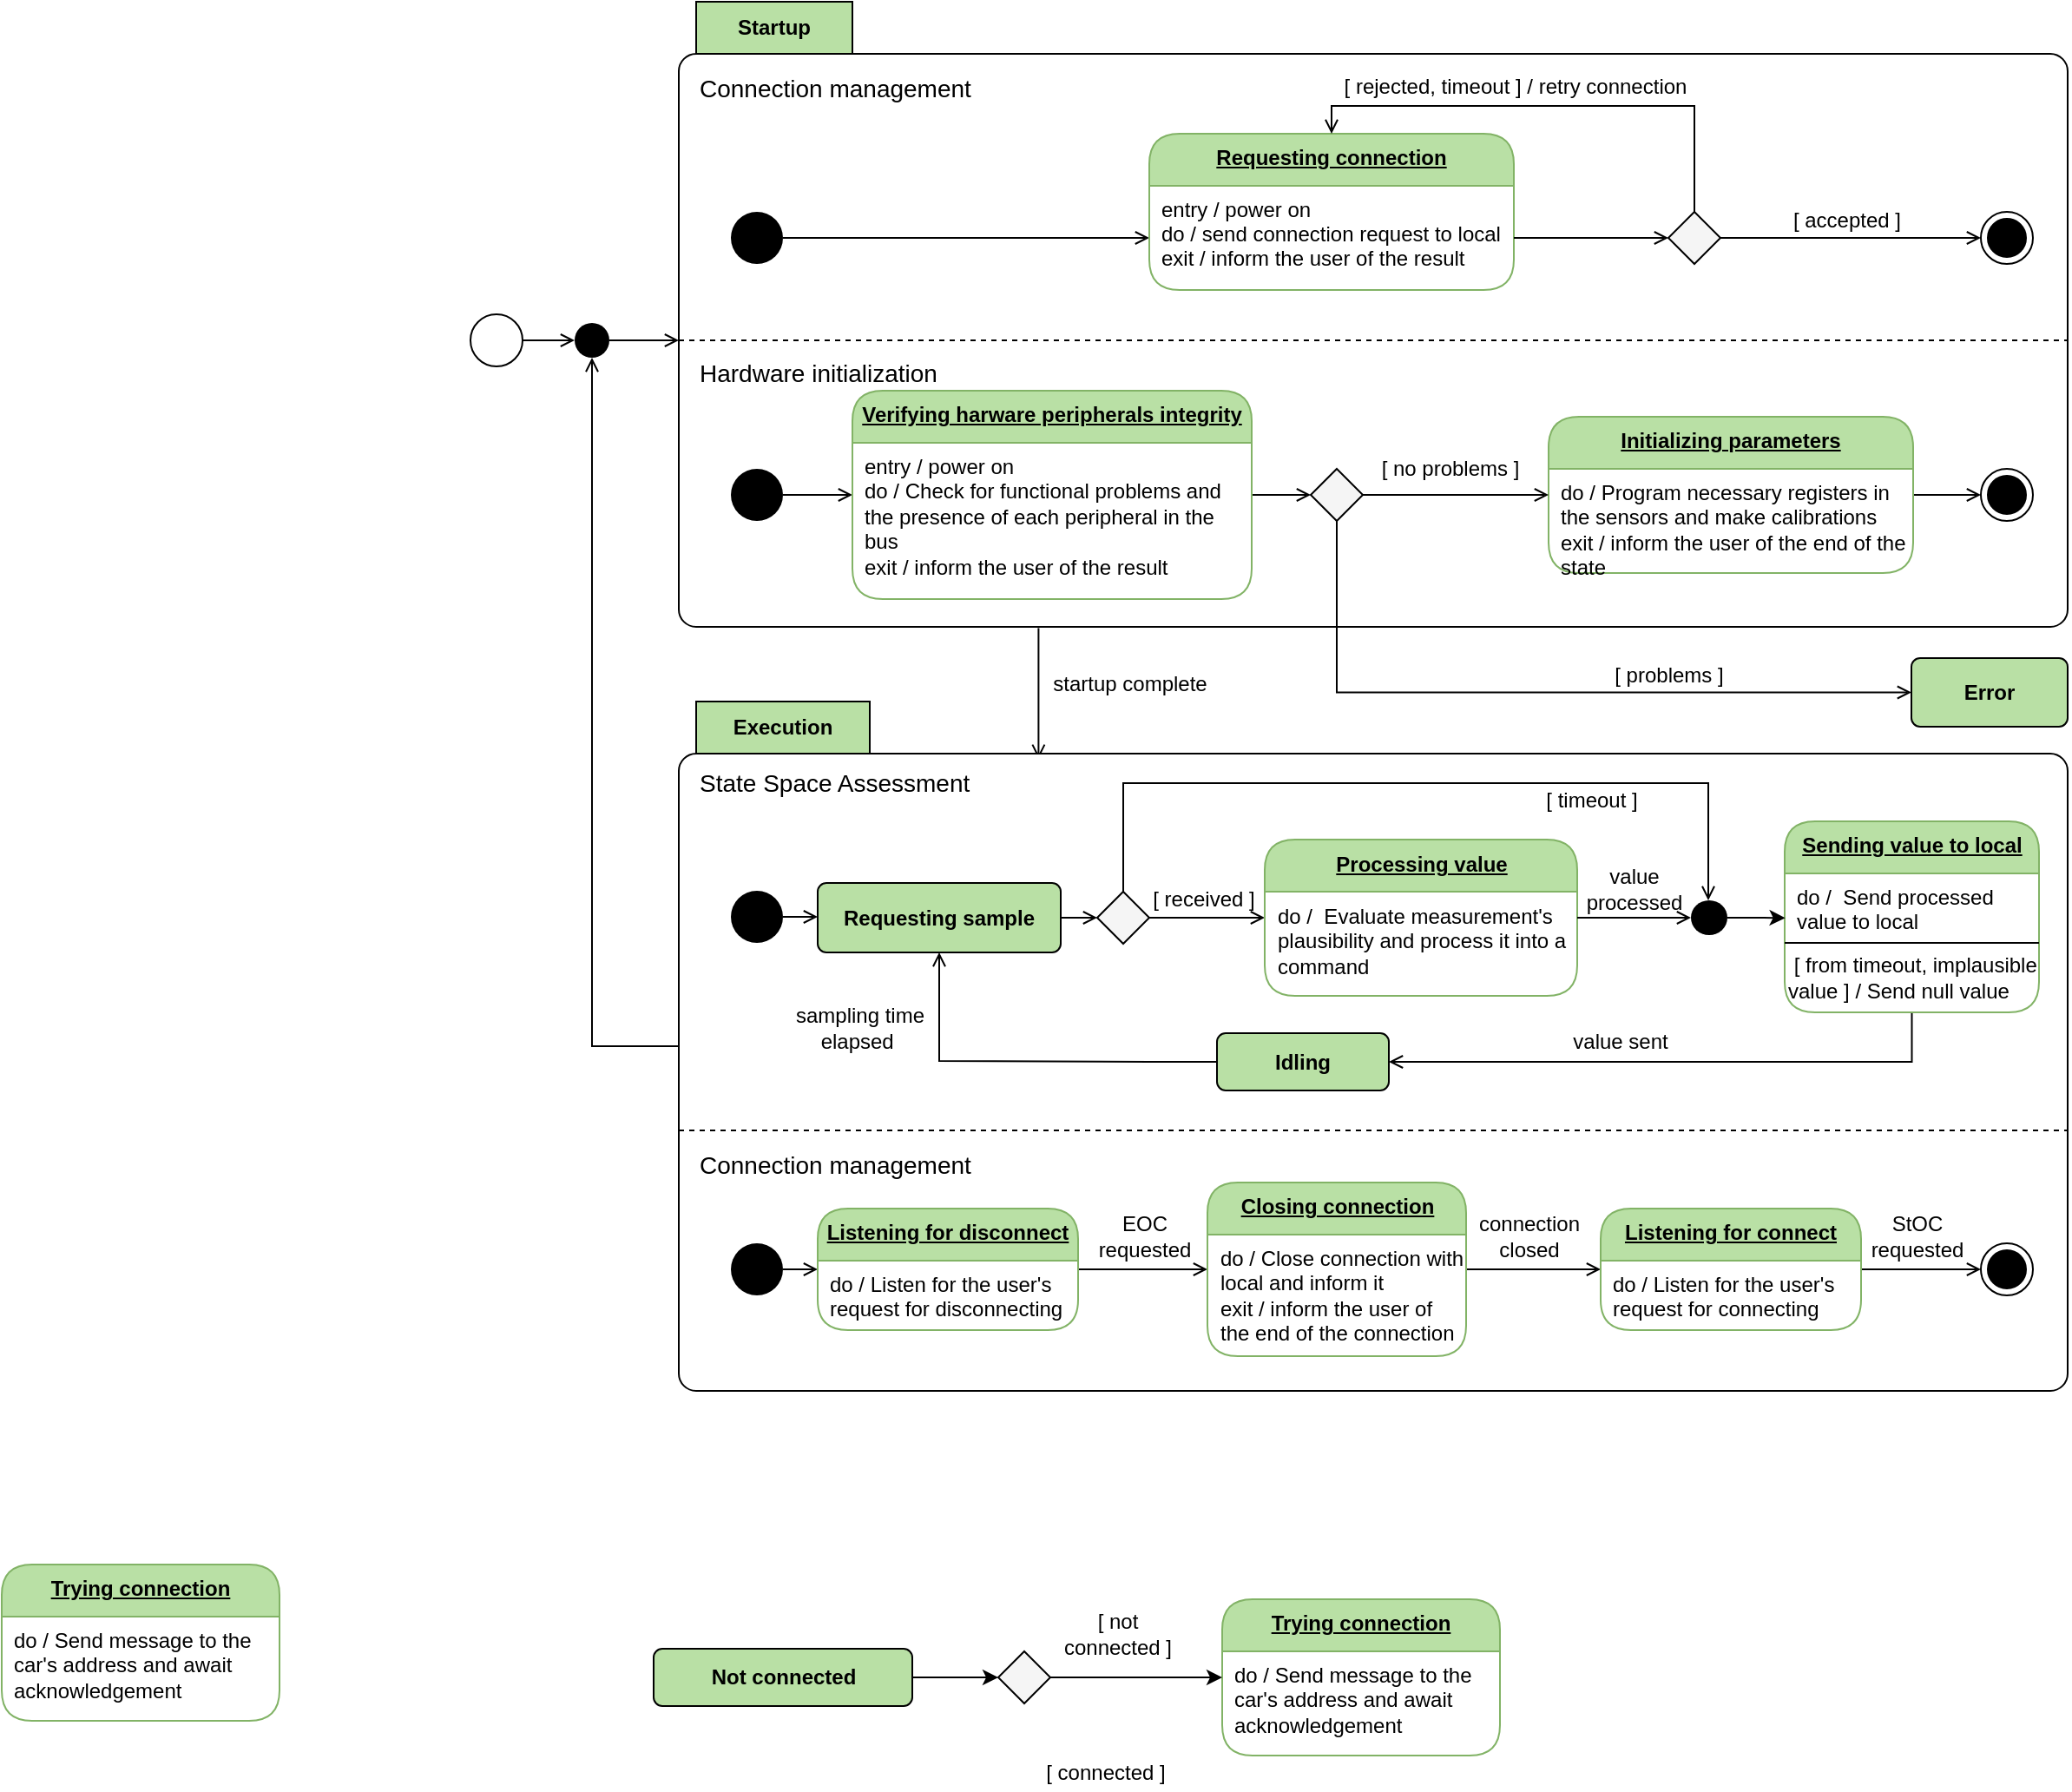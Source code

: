 <mxfile version="13.9.5" type="device"><diagram id="uVchHBTobP__3-C69KVl" name="Page-1"><mxGraphModel dx="1568" dy="900" grid="1" gridSize="10" guides="1" tooltips="1" connect="1" arrows="1" fold="1" page="1" pageScale="1" pageWidth="827" pageHeight="1169" math="0" shadow="0"><root><mxCell id="0"/><mxCell id="1" parent="0"/><mxCell id="cERda-KtYRB5p_EZElhz-2" style="edgeStyle=orthogonalEdgeStyle;rounded=0;orthogonalLoop=1;jettySize=auto;html=1;startArrow=none;startFill=0;endArrow=open;endFill=0;entryX=0.259;entryY=0.083;entryDx=0;entryDy=0;entryPerimeter=0;exitX=0.259;exitY=1.002;exitDx=0;exitDy=0;exitPerimeter=0;" edge="1" parent="1" source="cERda-KtYRB5p_EZElhz-3" target="cERda-KtYRB5p_EZElhz-34"><mxGeometry relative="1" as="geometry"><mxPoint x="400" y="450" as="targetPoint"/><mxPoint x="400" y="390" as="sourcePoint"/></mxGeometry></mxCell><mxCell id="cERda-KtYRB5p_EZElhz-3" value="Startup" style="shape=folder;align=center;verticalAlign=middle;fontStyle=0;tabWidth=100;tabHeight=30;tabPosition=left;html=1;boundedLbl=1;labelInHeader=1;rounded=1;absoluteArcSize=1;arcSize=10;" vertex="1" parent="1"><mxGeometry x="200" y="30" width="800" height="360" as="geometry"/></mxCell><mxCell id="cERda-KtYRB5p_EZElhz-4" style="edgeStyle=orthogonalEdgeStyle;rounded=0;orthogonalLoop=1;jettySize=auto;html=1;entryX=0;entryY=0.5;entryDx=0;entryDy=0;exitX=1;exitY=0.5;exitDx=0;exitDy=0;startArrow=none;startFill=0;endArrow=open;endFill=0;" edge="1" parent="1" source="cERda-KtYRB5p_EZElhz-7" target="cERda-KtYRB5p_EZElhz-6"><mxGeometry relative="1" as="geometry"><mxPoint x="260" y="174" as="sourcePoint"/></mxGeometry></mxCell><mxCell id="cERda-KtYRB5p_EZElhz-5" value="Requesting connection" style="swimlane;fontStyle=5;align=center;verticalAlign=top;childLayout=stackLayout;horizontal=1;startSize=30;horizontalStack=0;resizeParent=1;resizeParentMax=0;resizeLast=0;collapsible=0;marginBottom=0;html=1;rounded=1;absoluteArcSize=1;arcSize=35;whiteSpace=wrap;strokeColor=#82b366;fillColor=#B9E0A5;" vertex="1" parent="1"><mxGeometry x="471" y="106" width="210" height="90" as="geometry"/></mxCell><mxCell id="cERda-KtYRB5p_EZElhz-6" value="entry / power on&#10;do / send connection request to local&#10;exit / inform the user of the result" style="fillColor=none;strokeColor=none;align=left;verticalAlign=top;spacingLeft=5;" vertex="1" parent="cERda-KtYRB5p_EZElhz-5"><mxGeometry y="30" width="210" height="60" as="geometry"/></mxCell><mxCell id="cERda-KtYRB5p_EZElhz-7" value="" style="ellipse;fillColor=#000000;strokeColor=none;align=left;" vertex="1" parent="1"><mxGeometry x="230" y="151" width="30" height="30" as="geometry"/></mxCell><mxCell id="cERda-KtYRB5p_EZElhz-8" style="edgeStyle=orthogonalEdgeStyle;rounded=0;orthogonalLoop=1;jettySize=auto;html=1;entryX=0;entryY=0.5;entryDx=0;entryDy=0;startArrow=none;startFill=0;endArrow=open;endFill=0;" edge="1" parent="1" source="cERda-KtYRB5p_EZElhz-9" target="cERda-KtYRB5p_EZElhz-64"><mxGeometry relative="1" as="geometry"/></mxCell><mxCell id="cERda-KtYRB5p_EZElhz-9" value="" style="ellipse;fillColor=#ffffff;strokeColor=#000000;align=left;" vertex="1" parent="1"><mxGeometry x="80" y="210" width="30" height="30" as="geometry"/></mxCell><mxCell id="cERda-KtYRB5p_EZElhz-10" value="" style="endArrow=none;dashed=1;html=1;exitX=0;exitY=0;exitDx=0;exitDy=195;exitPerimeter=0;entryX=0;entryY=0;entryDx=800;entryDy=195;entryPerimeter=0;" edge="1" parent="1" source="cERda-KtYRB5p_EZElhz-3" target="cERda-KtYRB5p_EZElhz-3"><mxGeometry width="50" height="50" relative="1" as="geometry"><mxPoint x="580" y="220" as="sourcePoint"/><mxPoint x="630" y="170" as="targetPoint"/></mxGeometry></mxCell><mxCell id="cERda-KtYRB5p_EZElhz-11" value="" style="ellipse;fillColor=#000000;strokeColor=none;align=left;" vertex="1" parent="1"><mxGeometry x="230" y="299" width="30" height="30" as="geometry"/></mxCell><mxCell id="cERda-KtYRB5p_EZElhz-12" style="edgeStyle=orthogonalEdgeStyle;rounded=0;orthogonalLoop=1;jettySize=auto;html=1;startArrow=none;startFill=0;endArrow=open;endFill=0;" edge="1" parent="1" source="cERda-KtYRB5p_EZElhz-14" target="cERda-KtYRB5p_EZElhz-29"><mxGeometry relative="1" as="geometry"><mxPoint x="570" y="314" as="targetPoint"/></mxGeometry></mxCell><mxCell id="cERda-KtYRB5p_EZElhz-13" style="edgeStyle=orthogonalEdgeStyle;rounded=0;orthogonalLoop=1;jettySize=auto;html=1;entryX=1;entryY=0.5;entryDx=0;entryDy=0;startArrow=open;startFill=0;endArrow=none;endFill=0;" edge="1" parent="1" source="cERda-KtYRB5p_EZElhz-14" target="cERda-KtYRB5p_EZElhz-11"><mxGeometry relative="1" as="geometry"/></mxCell><mxCell id="cERda-KtYRB5p_EZElhz-14" value="Verifying harware peripherals integrity" style="swimlane;fontStyle=5;align=center;verticalAlign=top;childLayout=stackLayout;horizontal=1;startSize=30;horizontalStack=0;resizeParent=1;resizeParentMax=0;resizeLast=0;collapsible=0;marginBottom=0;html=1;rounded=1;absoluteArcSize=1;arcSize=35;whiteSpace=wrap;strokeColor=#82b366;fillColor=#B9E0A5;" vertex="1" parent="1"><mxGeometry x="300" y="254" width="230" height="120" as="geometry"/></mxCell><mxCell id="cERda-KtYRB5p_EZElhz-15" value="entry / power on&#10;do / Check for functional problems and the presence of each peripheral in the bus&#10;exit / inform the user of the result" style="fillColor=none;strokeColor=none;align=left;verticalAlign=top;spacingLeft=5;whiteSpace=wrap;" vertex="1" parent="cERda-KtYRB5p_EZElhz-14"><mxGeometry y="30" width="230" height="90" as="geometry"/></mxCell><mxCell id="cERda-KtYRB5p_EZElhz-16" value="" style="ellipse;html=1;shape=endState;fillColor=#000000;strokeColor=#000000;align=left;" vertex="1" parent="1"><mxGeometry x="950" y="151" width="30" height="30" as="geometry"/></mxCell><mxCell id="cERda-KtYRB5p_EZElhz-17" style="edgeStyle=orthogonalEdgeStyle;rounded=0;orthogonalLoop=1;jettySize=auto;html=1;exitX=0.5;exitY=0;exitDx=0;exitDy=0;entryX=0.5;entryY=0;entryDx=0;entryDy=0;startArrow=none;startFill=0;endArrow=open;endFill=0;" edge="1" parent="1" source="cERda-KtYRB5p_EZElhz-19" target="cERda-KtYRB5p_EZElhz-5"><mxGeometry relative="1" as="geometry"><Array as="points"><mxPoint x="685" y="90"/><mxPoint x="475" y="90"/></Array></mxGeometry></mxCell><mxCell id="cERda-KtYRB5p_EZElhz-18" style="edgeStyle=orthogonalEdgeStyle;rounded=0;orthogonalLoop=1;jettySize=auto;html=1;exitX=1;exitY=0.5;exitDx=0;exitDy=0;entryX=0;entryY=0.5;entryDx=0;entryDy=0;startArrow=none;startFill=0;endArrow=open;endFill=0;" edge="1" parent="1" source="cERda-KtYRB5p_EZElhz-19" target="cERda-KtYRB5p_EZElhz-16"><mxGeometry relative="1" as="geometry"/></mxCell><mxCell id="cERda-KtYRB5p_EZElhz-19" value="" style="rhombus;align=left;fillColor=#f5f5f5;fontColor=#333333;" vertex="1" parent="1"><mxGeometry x="770" y="151" width="30" height="30" as="geometry"/></mxCell><mxCell id="cERda-KtYRB5p_EZElhz-20" style="edgeStyle=orthogonalEdgeStyle;rounded=0;orthogonalLoop=1;jettySize=auto;html=1;entryX=0;entryY=0.5;entryDx=0;entryDy=0;startArrow=none;startFill=0;endArrow=open;endFill=0;" edge="1" parent="1" source="cERda-KtYRB5p_EZElhz-6" target="cERda-KtYRB5p_EZElhz-19"><mxGeometry relative="1" as="geometry"/></mxCell><mxCell id="cERda-KtYRB5p_EZElhz-21" value="[ rejected, timeout ] / retry connection" style="text;html=1;strokeColor=none;fillColor=none;align=center;verticalAlign=middle;whiteSpace=wrap;rounded=0;" vertex="1" parent="1"><mxGeometry x="577" y="69" width="210" height="20" as="geometry"/></mxCell><mxCell id="cERda-KtYRB5p_EZElhz-22" value="[ accepted ]" style="text;html=1;strokeColor=none;fillColor=none;align=center;verticalAlign=middle;whiteSpace=wrap;rounded=0;" vertex="1" parent="1"><mxGeometry x="840" y="146" width="66" height="20" as="geometry"/></mxCell><mxCell id="cERda-KtYRB5p_EZElhz-23" style="edgeStyle=orthogonalEdgeStyle;rounded=0;orthogonalLoop=1;jettySize=auto;html=1;entryX=0;entryY=0.5;entryDx=0;entryDy=0;startArrow=none;startFill=0;endArrow=open;endFill=0;" edge="1" parent="1" source="cERda-KtYRB5p_EZElhz-24" target="cERda-KtYRB5p_EZElhz-31"><mxGeometry relative="1" as="geometry"/></mxCell><mxCell id="cERda-KtYRB5p_EZElhz-24" value="Initializing parameters" style="swimlane;fontStyle=5;align=center;verticalAlign=top;childLayout=stackLayout;horizontal=1;startSize=30;horizontalStack=0;resizeParent=1;resizeParentMax=0;resizeLast=0;collapsible=0;marginBottom=0;html=1;rounded=1;absoluteArcSize=1;arcSize=35;whiteSpace=wrap;strokeColor=#82b366;fillColor=#B9E0A5;" vertex="1" parent="1"><mxGeometry x="701" y="269" width="210" height="90" as="geometry"/></mxCell><mxCell id="cERda-KtYRB5p_EZElhz-25" value="do / Program necessary registers in the sensors and make calibrations&#10;exit / inform the user of the end of the state" style="fillColor=none;strokeColor=none;align=left;verticalAlign=top;spacingLeft=5;whiteSpace=wrap;" vertex="1" parent="cERda-KtYRB5p_EZElhz-24"><mxGeometry y="30" width="210" height="60" as="geometry"/></mxCell><mxCell id="cERda-KtYRB5p_EZElhz-26" value="[ no problems ]" style="text;html=1;strokeColor=none;fillColor=none;align=center;verticalAlign=middle;whiteSpace=wrap;rounded=0;" vertex="1" parent="1"><mxGeometry x="594" y="289" width="101" height="20" as="geometry"/></mxCell><mxCell id="cERda-KtYRB5p_EZElhz-27" style="edgeStyle=orthogonalEdgeStyle;rounded=0;orthogonalLoop=1;jettySize=auto;html=1;exitX=1;exitY=0.5;exitDx=0;exitDy=0;startArrow=none;startFill=0;endArrow=open;endFill=0;" edge="1" parent="1" source="cERda-KtYRB5p_EZElhz-29" target="cERda-KtYRB5p_EZElhz-24"><mxGeometry relative="1" as="geometry"><Array as="points"/></mxGeometry></mxCell><mxCell id="cERda-KtYRB5p_EZElhz-28" style="edgeStyle=orthogonalEdgeStyle;rounded=0;orthogonalLoop=1;jettySize=auto;html=1;exitX=0.5;exitY=1;exitDx=0;exitDy=0;entryX=0;entryY=0.5;entryDx=0;entryDy=0;startArrow=none;startFill=0;endArrow=open;endFill=0;" edge="1" parent="1" source="cERda-KtYRB5p_EZElhz-29" target="cERda-KtYRB5p_EZElhz-68"><mxGeometry relative="1" as="geometry"><mxPoint x="970.0" y="428" as="targetPoint"/></mxGeometry></mxCell><mxCell id="cERda-KtYRB5p_EZElhz-29" value="" style="rhombus;fillColor=#f5f5f5;fontColor=#333333;" vertex="1" parent="1"><mxGeometry x="564" y="299" width="30" height="30" as="geometry"/></mxCell><mxCell id="cERda-KtYRB5p_EZElhz-30" value="[ problems ]" style="text;html=1;strokeColor=none;fillColor=none;align=center;verticalAlign=middle;whiteSpace=wrap;rounded=0;" vertex="1" parent="1"><mxGeometry x="720" y="408" width="101" height="20" as="geometry"/></mxCell><mxCell id="cERda-KtYRB5p_EZElhz-31" value="" style="ellipse;html=1;shape=endState;fillColor=#000000;strokeColor=#000000;align=left;" vertex="1" parent="1"><mxGeometry x="950" y="299" width="30" height="30" as="geometry"/></mxCell><mxCell id="cERda-KtYRB5p_EZElhz-32" value="startup complete" style="text;html=1;strokeColor=none;fillColor=none;align=center;verticalAlign=middle;whiteSpace=wrap;rounded=0;" vertex="1" parent="1"><mxGeometry x="407" y="413" width="106" height="20" as="geometry"/></mxCell><mxCell id="cERda-KtYRB5p_EZElhz-33" style="edgeStyle=orthogonalEdgeStyle;rounded=0;orthogonalLoop=1;jettySize=auto;html=1;entryX=0.5;entryY=1;entryDx=0;entryDy=0;startArrow=none;startFill=0;endArrow=open;endFill=0;" edge="1" parent="1" source="cERda-KtYRB5p_EZElhz-34" target="cERda-KtYRB5p_EZElhz-64"><mxGeometry relative="1" as="geometry"/></mxCell><mxCell id="cERda-KtYRB5p_EZElhz-34" value="Execution" style="shape=folder;align=center;verticalAlign=middle;fontStyle=0;tabWidth=110;tabHeight=30;tabPosition=left;html=1;boundedLbl=1;labelInHeader=1;rounded=1;absoluteArcSize=1;arcSize=10;" vertex="1" parent="1"><mxGeometry x="200" y="433" width="800" height="397" as="geometry"/></mxCell><mxCell id="cERda-KtYRB5p_EZElhz-35" style="edgeStyle=orthogonalEdgeStyle;rounded=0;orthogonalLoop=1;jettySize=auto;html=1;startArrow=none;startFill=0;endArrow=open;endFill=0;entryX=0;entryY=0.5;entryDx=0;entryDy=0;" edge="1" parent="1" source="cERda-KtYRB5p_EZElhz-36" target="cERda-KtYRB5p_EZElhz-38"><mxGeometry relative="1" as="geometry"><mxPoint x="320" y="557" as="targetPoint"/></mxGeometry></mxCell><mxCell id="cERda-KtYRB5p_EZElhz-36" value="" style="ellipse;fillColor=#000000;strokeColor=none;align=left;" vertex="1" parent="1"><mxGeometry x="230" y="542" width="30" height="30" as="geometry"/></mxCell><mxCell id="cERda-KtYRB5p_EZElhz-37" style="edgeStyle=orthogonalEdgeStyle;rounded=0;orthogonalLoop=1;jettySize=auto;html=1;entryX=0;entryY=0.5;entryDx=0;entryDy=0;startArrow=none;startFill=0;endArrow=open;endFill=0;" edge="1" parent="1" source="cERda-KtYRB5p_EZElhz-38" target="cERda-KtYRB5p_EZElhz-41"><mxGeometry relative="1" as="geometry"/></mxCell><mxCell id="cERda-KtYRB5p_EZElhz-38" value="&lt;span&gt;Requesting sample&lt;/span&gt;" style="html=1;align=center;verticalAlign=middle;rounded=1;absoluteArcSize=1;arcSize=10;dashed=0;strokeColor=#000000;whiteSpace=wrap;fillColor=#B9E0A5;fontStyle=1" vertex="1" parent="1"><mxGeometry x="280" y="537.5" width="140" height="40" as="geometry"/></mxCell><mxCell id="cERda-KtYRB5p_EZElhz-39" style="edgeStyle=orthogonalEdgeStyle;rounded=0;orthogonalLoop=1;jettySize=auto;html=1;exitX=1;exitY=0.5;exitDx=0;exitDy=0;startArrow=none;startFill=0;endArrow=open;endFill=0;" edge="1" parent="1" source="cERda-KtYRB5p_EZElhz-41" target="cERda-KtYRB5p_EZElhz-44"><mxGeometry relative="1" as="geometry"><mxPoint x="580" y="557" as="targetPoint"/></mxGeometry></mxCell><mxCell id="cERda-KtYRB5p_EZElhz-40" style="edgeStyle=orthogonalEdgeStyle;rounded=0;orthogonalLoop=1;jettySize=auto;html=1;exitX=0.5;exitY=0;exitDx=0;exitDy=0;startArrow=none;startFill=0;endArrow=open;endFill=0;entryX=0.5;entryY=0;entryDx=0;entryDy=0;" edge="1" parent="1" source="cERda-KtYRB5p_EZElhz-41" target="cERda-KtYRB5p_EZElhz-77"><mxGeometry relative="1" as="geometry"><mxPoint x="900" y="500" as="targetPoint"/><Array as="points"><mxPoint x="456" y="480"/><mxPoint x="793" y="480"/><mxPoint x="793" y="548"/></Array></mxGeometry></mxCell><mxCell id="cERda-KtYRB5p_EZElhz-41" value="" style="rhombus;align=left;fillColor=#f5f5f5;fontColor=#333333;" vertex="1" parent="1"><mxGeometry x="441" y="542.5" width="30" height="30" as="geometry"/></mxCell><mxCell id="cERda-KtYRB5p_EZElhz-42" value="[ timeout ]" style="text;html=1;strokeColor=none;fillColor=none;align=center;verticalAlign=middle;whiteSpace=wrap;rounded=0;" vertex="1" parent="1"><mxGeometry x="682" y="480" width="88" height="20" as="geometry"/></mxCell><mxCell id="cERda-KtYRB5p_EZElhz-43" value="[ received ]" style="text;html=1;strokeColor=none;fillColor=none;align=center;verticalAlign=middle;whiteSpace=wrap;rounded=0;" vertex="1" parent="1"><mxGeometry x="471" y="536.5" width="63" height="20" as="geometry"/></mxCell><mxCell id="cERda-KtYRB5p_EZElhz-44" value="Processing value" style="swimlane;fontStyle=5;align=center;verticalAlign=top;childLayout=stackLayout;horizontal=1;startSize=30;horizontalStack=0;resizeParent=1;resizeParentMax=0;resizeLast=0;collapsible=0;marginBottom=0;html=1;rounded=1;absoluteArcSize=1;arcSize=35;whiteSpace=wrap;strokeColor=#82b366;fillColor=#B9E0A5;" vertex="1" parent="1"><mxGeometry x="537.5" y="512.5" width="180" height="90" as="geometry"/></mxCell><mxCell id="cERda-KtYRB5p_EZElhz-45" value="do /  Evaluate measurement's plausibility and process it into a command" style="fillColor=none;strokeColor=none;align=left;verticalAlign=top;spacingLeft=5;whiteSpace=wrap;" vertex="1" parent="cERda-KtYRB5p_EZElhz-44"><mxGeometry y="30" width="180" height="60" as="geometry"/></mxCell><mxCell id="cERda-KtYRB5p_EZElhz-46" style="edgeStyle=orthogonalEdgeStyle;rounded=0;orthogonalLoop=1;jettySize=auto;html=1;entryX=0.5;entryY=1;entryDx=0;entryDy=0;startArrow=none;startFill=0;endArrow=open;endFill=0;exitX=0;exitY=0.5;exitDx=0;exitDy=0;" edge="1" parent="1" source="cERda-KtYRB5p_EZElhz-47" target="cERda-KtYRB5p_EZElhz-38"><mxGeometry relative="1" as="geometry"><Array as="points"><mxPoint x="471" y="640"/><mxPoint x="346" y="640"/></Array></mxGeometry></mxCell><mxCell id="cERda-KtYRB5p_EZElhz-47" value="&lt;span&gt;Idling&lt;/span&gt;" style="html=1;align=center;verticalAlign=middle;rounded=1;absoluteArcSize=1;arcSize=10;dashed=0;strokeColor=#000000;whiteSpace=wrap;fillColor=#B9E0A5;fontStyle=1" vertex="1" parent="1"><mxGeometry x="510" y="624" width="99" height="33" as="geometry"/></mxCell><mxCell id="cERda-KtYRB5p_EZElhz-48" style="edgeStyle=orthogonalEdgeStyle;rounded=0;orthogonalLoop=1;jettySize=auto;html=1;entryX=0;entryY=0.5;entryDx=0;entryDy=0;startArrow=none;startFill=0;endArrow=open;endFill=0;" edge="1" parent="1" source="cERda-KtYRB5p_EZElhz-44" target="cERda-KtYRB5p_EZElhz-77"><mxGeometry relative="1" as="geometry"><mxPoint x="684" y="602" as="sourcePoint"/><mxPoint x="744" y="557.5" as="targetPoint"/><Array as="points"/></mxGeometry></mxCell><mxCell id="cERda-KtYRB5p_EZElhz-49" value="sampling time elapsed&amp;nbsp;" style="text;html=1;strokeColor=none;fillColor=none;align=center;verticalAlign=middle;whiteSpace=wrap;rounded=0;" vertex="1" parent="1"><mxGeometry x="260" y="602.5" width="89" height="36.5" as="geometry"/></mxCell><mxCell id="cERda-KtYRB5p_EZElhz-50" value="" style="endArrow=none;dashed=1;html=1;" edge="1" parent="1"><mxGeometry width="50" height="50" relative="1" as="geometry"><mxPoint x="200" y="680" as="sourcePoint"/><mxPoint x="1000" y="680" as="targetPoint"/></mxGeometry></mxCell><mxCell id="cERda-KtYRB5p_EZElhz-51" style="edgeStyle=orthogonalEdgeStyle;rounded=0;orthogonalLoop=1;jettySize=auto;html=1;startArrow=none;startFill=0;endArrow=open;endFill=0;" edge="1" parent="1" source="cERda-KtYRB5p_EZElhz-65" target="cERda-KtYRB5p_EZElhz-56"><mxGeometry relative="1" as="geometry"><mxPoint x="370" y="760" as="sourcePoint"/><mxPoint x="630" y="760" as="targetPoint"/></mxGeometry></mxCell><mxCell id="cERda-KtYRB5p_EZElhz-52" style="edgeStyle=orthogonalEdgeStyle;rounded=0;orthogonalLoop=1;jettySize=auto;html=1;entryX=0;entryY=0.5;entryDx=0;entryDy=0;startArrow=none;startFill=0;endArrow=open;endFill=0;" edge="1" parent="1" source="cERda-KtYRB5p_EZElhz-53"><mxGeometry relative="1" as="geometry"><mxPoint x="280" y="760" as="targetPoint"/></mxGeometry></mxCell><mxCell id="cERda-KtYRB5p_EZElhz-53" value="" style="ellipse;fillColor=#000000;strokeColor=none;align=left;" vertex="1" parent="1"><mxGeometry x="230" y="745" width="30" height="30" as="geometry"/></mxCell><mxCell id="cERda-KtYRB5p_EZElhz-54" value="EOC requested" style="text;html=1;strokeColor=none;fillColor=none;align=center;verticalAlign=middle;whiteSpace=wrap;rounded=0;" vertex="1" parent="1"><mxGeometry x="431.5" y="723" width="73" height="36.5" as="geometry"/></mxCell><mxCell id="cERda-KtYRB5p_EZElhz-55" style="edgeStyle=orthogonalEdgeStyle;rounded=0;orthogonalLoop=1;jettySize=auto;html=1;exitX=1;exitY=0.5;exitDx=0;exitDy=0;entryX=0;entryY=0.5;entryDx=0;entryDy=0;startArrow=none;startFill=0;endArrow=open;endFill=0;" edge="1" parent="1" source="cERda-KtYRB5p_EZElhz-56" target="cERda-KtYRB5p_EZElhz-59"><mxGeometry relative="1" as="geometry"/></mxCell><mxCell id="cERda-KtYRB5p_EZElhz-56" value="Closing connection" style="swimlane;fontStyle=5;align=center;verticalAlign=top;childLayout=stackLayout;horizontal=1;startSize=30;horizontalStack=0;resizeParent=1;resizeParentMax=0;resizeLast=0;collapsible=0;marginBottom=0;html=1;rounded=1;absoluteArcSize=1;arcSize=35;whiteSpace=wrap;strokeColor=#82b366;fillColor=#B9E0A5;" vertex="1" parent="1"><mxGeometry x="504.5" y="710" width="149" height="100" as="geometry"/></mxCell><mxCell id="cERda-KtYRB5p_EZElhz-57" value="do / Close connection with local and inform it&#10;exit / inform the user of the end of the connection" style="fillColor=none;strokeColor=none;align=left;verticalAlign=top;spacingLeft=5;whiteSpace=wrap;" vertex="1" parent="cERda-KtYRB5p_EZElhz-56"><mxGeometry y="30" width="149" height="70" as="geometry"/></mxCell><mxCell id="cERda-KtYRB5p_EZElhz-58" style="edgeStyle=orthogonalEdgeStyle;rounded=0;orthogonalLoop=1;jettySize=auto;html=1;entryX=0;entryY=0.5;entryDx=0;entryDy=0;startArrow=none;startFill=0;endArrow=open;endFill=0;" edge="1" parent="1" source="cERda-KtYRB5p_EZElhz-59" target="cERda-KtYRB5p_EZElhz-62"><mxGeometry relative="1" as="geometry"/></mxCell><mxCell id="cERda-KtYRB5p_EZElhz-59" value="Listening for connect" style="swimlane;fontStyle=5;align=center;verticalAlign=top;childLayout=stackLayout;horizontal=1;startSize=30;horizontalStack=0;resizeParent=1;resizeParentMax=0;resizeLast=0;collapsible=0;marginBottom=0;html=1;rounded=1;absoluteArcSize=1;arcSize=35;whiteSpace=wrap;strokeColor=#82b366;fillColor=#B9E0A5;" vertex="1" parent="1"><mxGeometry x="731" y="725" width="150" height="70" as="geometry"/></mxCell><mxCell id="cERda-KtYRB5p_EZElhz-60" value="do / Listen for the user's request for connecting" style="fillColor=none;strokeColor=none;align=left;verticalAlign=top;spacingLeft=5;whiteSpace=wrap;" vertex="1" parent="cERda-KtYRB5p_EZElhz-59"><mxGeometry y="30" width="150" height="40" as="geometry"/></mxCell><mxCell id="cERda-KtYRB5p_EZElhz-61" value="connection closed" style="text;html=1;strokeColor=none;fillColor=none;align=center;verticalAlign=middle;whiteSpace=wrap;rounded=0;" vertex="1" parent="1"><mxGeometry x="653.5" y="723" width="72" height="36.5" as="geometry"/></mxCell><mxCell id="cERda-KtYRB5p_EZElhz-62" value="" style="ellipse;html=1;shape=endState;fillColor=#000000;strokeColor=#000000;align=left;" vertex="1" parent="1"><mxGeometry x="950" y="745" width="30" height="30" as="geometry"/></mxCell><mxCell id="cERda-KtYRB5p_EZElhz-63" style="edgeStyle=orthogonalEdgeStyle;rounded=0;orthogonalLoop=1;jettySize=auto;html=1;exitX=1;exitY=0.5;exitDx=0;exitDy=0;entryX=0;entryY=0;entryDx=0;entryDy=195;entryPerimeter=0;startArrow=none;startFill=0;endArrow=open;endFill=0;" edge="1" parent="1" source="cERda-KtYRB5p_EZElhz-64" target="cERda-KtYRB5p_EZElhz-3"><mxGeometry relative="1" as="geometry"/></mxCell><mxCell id="cERda-KtYRB5p_EZElhz-64" value="" style="ellipse;fillColor=#000000;strokeColor=none;align=left;" vertex="1" parent="1"><mxGeometry x="140" y="215" width="20" height="20" as="geometry"/></mxCell><mxCell id="cERda-KtYRB5p_EZElhz-65" value="Listening for disconnect" style="swimlane;fontStyle=5;align=center;verticalAlign=top;childLayout=stackLayout;horizontal=1;startSize=30;horizontalStack=0;resizeParent=1;resizeParentMax=0;resizeLast=0;collapsible=0;marginBottom=0;html=1;rounded=1;absoluteArcSize=1;arcSize=35;whiteSpace=wrap;strokeColor=#82b366;fillColor=#B9E0A5;" vertex="1" parent="1"><mxGeometry x="280" y="725" width="150" height="70" as="geometry"/></mxCell><mxCell id="cERda-KtYRB5p_EZElhz-66" value="do / Listen for the user's request for disconnecting" style="fillColor=none;strokeColor=none;align=left;verticalAlign=top;spacingLeft=5;whiteSpace=wrap;" vertex="1" parent="cERda-KtYRB5p_EZElhz-65"><mxGeometry y="30" width="150" height="40" as="geometry"/></mxCell><mxCell id="cERda-KtYRB5p_EZElhz-67" value="StOC requested" style="text;html=1;strokeColor=none;fillColor=none;align=center;verticalAlign=middle;whiteSpace=wrap;rounded=0;" vertex="1" parent="1"><mxGeometry x="877" y="723" width="73" height="36.5" as="geometry"/></mxCell><mxCell id="cERda-KtYRB5p_EZElhz-68" value="&lt;span&gt;Error&lt;br&gt;&lt;/span&gt;" style="html=1;align=center;verticalAlign=middle;rounded=1;absoluteArcSize=1;arcSize=10;dashed=0;strokeColor=#000000;whiteSpace=wrap;fillColor=#B9E0A5;fontStyle=1" vertex="1" parent="1"><mxGeometry x="910" y="408" width="90" height="39.5" as="geometry"/></mxCell><mxCell id="cERda-KtYRB5p_EZElhz-69" style="edgeStyle=orthogonalEdgeStyle;rounded=0;orthogonalLoop=1;jettySize=auto;html=1;entryX=1;entryY=0.5;entryDx=0;entryDy=0;endArrow=open;endFill=0;" edge="1" parent="1" source="cERda-KtYRB5p_EZElhz-70" target="cERda-KtYRB5p_EZElhz-47"><mxGeometry relative="1" as="geometry"><Array as="points"><mxPoint x="910" y="641"/></Array></mxGeometry></mxCell><mxCell id="cERda-KtYRB5p_EZElhz-70" value="Sending value to local" style="swimlane;fontStyle=5;align=center;verticalAlign=top;childLayout=stackLayout;horizontal=1;startSize=30;horizontalStack=0;resizeParent=1;resizeParentMax=0;resizeLast=0;collapsible=0;marginBottom=0;html=1;rounded=1;absoluteArcSize=1;arcSize=35;whiteSpace=wrap;strokeColor=#82b366;fillColor=#B9E0A5;" vertex="1" parent="1"><mxGeometry x="837" y="502" width="146.5" height="110" as="geometry"/></mxCell><mxCell id="cERda-KtYRB5p_EZElhz-71" value="" style="endArrow=none;html=1;exitX=1;exitY=0;exitDx=0;exitDy=0;entryX=0;entryY=0;entryDx=0;entryDy=0;" edge="1" parent="cERda-KtYRB5p_EZElhz-70" source="cERda-KtYRB5p_EZElhz-73" target="cERda-KtYRB5p_EZElhz-73"><mxGeometry width="50" height="50" relative="1" as="geometry"><mxPoint x="180" y="72" as="sourcePoint"/><mxPoint y="72.5" as="targetPoint"/></mxGeometry></mxCell><mxCell id="cERda-KtYRB5p_EZElhz-72" value="do /  Send processed value to local" style="fillColor=none;strokeColor=none;align=left;verticalAlign=top;spacingLeft=5;whiteSpace=wrap;" vertex="1" parent="cERda-KtYRB5p_EZElhz-70"><mxGeometry y="30" width="146.5" height="40" as="geometry"/></mxCell><mxCell id="cERda-KtYRB5p_EZElhz-73" value="&amp;nbsp;[ from timeout, implausible value ] / Send null value" style="text;html=1;strokeColor=none;fillColor=none;align=left;verticalAlign=middle;whiteSpace=wrap;rounded=0;" vertex="1" parent="cERda-KtYRB5p_EZElhz-70"><mxGeometry y="70" width="146.5" height="40" as="geometry"/></mxCell><mxCell id="cERda-KtYRB5p_EZElhz-74" value="Execution" style="rounded=0;whiteSpace=wrap;html=1;align=center;fillColor=#B9E0A5;fontStyle=1" vertex="1" parent="1"><mxGeometry x="210" y="433" width="100" height="30" as="geometry"/></mxCell><mxCell id="cERda-KtYRB5p_EZElhz-75" value="Startup" style="rounded=0;whiteSpace=wrap;html=1;align=center;fillColor=#B9E0A5;fontStyle=1" vertex="1" parent="1"><mxGeometry x="210" y="30" width="90" height="30" as="geometry"/></mxCell><mxCell id="cERda-KtYRB5p_EZElhz-76" style="edgeStyle=orthogonalEdgeStyle;rounded=0;orthogonalLoop=1;jettySize=auto;html=1;entryX=0.002;entryY=0.641;entryDx=0;entryDy=0;entryPerimeter=0;" edge="1" parent="1" source="cERda-KtYRB5p_EZElhz-77" target="cERda-KtYRB5p_EZElhz-72"><mxGeometry relative="1" as="geometry"/></mxCell><mxCell id="cERda-KtYRB5p_EZElhz-77" value="" style="ellipse;fillColor=#000000;strokeColor=none;" vertex="1" parent="1"><mxGeometry x="783" y="547.5" width="21" height="20" as="geometry"/></mxCell><mxCell id="cERda-KtYRB5p_EZElhz-78" value="value processed" style="text;html=1;strokeColor=none;fillColor=none;align=center;verticalAlign=middle;whiteSpace=wrap;rounded=0;" vertex="1" parent="1"><mxGeometry x="718" y="530.5" width="65" height="20" as="geometry"/></mxCell><mxCell id="cERda-KtYRB5p_EZElhz-79" value="value sent" style="text;html=1;strokeColor=none;fillColor=none;align=center;verticalAlign=middle;whiteSpace=wrap;rounded=0;" vertex="1" parent="1"><mxGeometry x="705" y="619" width="75" height="20" as="geometry"/></mxCell><mxCell id="cERda-KtYRB5p_EZElhz-80" value="State Space Assessment" style="text;html=1;strokeColor=none;fillColor=none;align=left;verticalAlign=middle;whiteSpace=wrap;rounded=0;fontSize=14;" vertex="1" parent="1"><mxGeometry x="210" y="470" width="170" height="20" as="geometry"/></mxCell><mxCell id="cERda-KtYRB5p_EZElhz-81" value="Connection management" style="text;html=1;strokeColor=none;fillColor=none;align=left;verticalAlign=middle;whiteSpace=wrap;rounded=0;fontSize=14;" vertex="1" parent="1"><mxGeometry x="210" y="690" width="170" height="20" as="geometry"/></mxCell><mxCell id="cERda-KtYRB5p_EZElhz-82" value="Connection management" style="text;html=1;strokeColor=none;fillColor=none;align=left;verticalAlign=middle;whiteSpace=wrap;rounded=0;fontSize=14;" vertex="1" parent="1"><mxGeometry x="210" y="70" width="170" height="20" as="geometry"/></mxCell><mxCell id="cERda-KtYRB5p_EZElhz-83" value="Hardware initialization" style="text;html=1;strokeColor=none;fillColor=none;align=left;verticalAlign=middle;whiteSpace=wrap;rounded=0;fontSize=14;" vertex="1" parent="1"><mxGeometry x="210" y="234" width="170" height="20" as="geometry"/></mxCell><mxCell id="cERda-KtYRB5p_EZElhz-85" value="Trying connection" style="swimlane;fontStyle=5;align=center;verticalAlign=top;childLayout=stackLayout;horizontal=1;startSize=30;horizontalStack=0;resizeParent=1;resizeParentMax=0;resizeLast=0;collapsible=0;marginBottom=0;html=1;rounded=1;absoluteArcSize=1;arcSize=35;whiteSpace=wrap;strokeColor=#82b366;fillColor=#B9E0A5;" vertex="1" parent="1"><mxGeometry x="513" y="950" width="160" height="90" as="geometry"/></mxCell><mxCell id="cERda-KtYRB5p_EZElhz-86" value="do / Send message to the car's address and await acknowledgement" style="fillColor=none;strokeColor=none;align=left;verticalAlign=top;spacingLeft=5;whiteSpace=wrap;" vertex="1" parent="cERda-KtYRB5p_EZElhz-85"><mxGeometry y="30" width="160" height="60" as="geometry"/></mxCell><mxCell id="cERda-KtYRB5p_EZElhz-87" value="Trying connection" style="swimlane;fontStyle=5;align=center;verticalAlign=top;childLayout=stackLayout;horizontal=1;startSize=30;horizontalStack=0;resizeParent=1;resizeParentMax=0;resizeLast=0;collapsible=0;marginBottom=0;html=1;rounded=1;absoluteArcSize=1;arcSize=35;whiteSpace=wrap;strokeColor=#82b366;fillColor=#B9E0A5;" vertex="1" parent="1"><mxGeometry x="-190" y="930" width="160" height="90" as="geometry"/></mxCell><mxCell id="cERda-KtYRB5p_EZElhz-88" value="do / Send message to the car's address and await acknowledgement" style="fillColor=none;strokeColor=none;align=left;verticalAlign=top;spacingLeft=5;whiteSpace=wrap;" vertex="1" parent="cERda-KtYRB5p_EZElhz-87"><mxGeometry y="30" width="160" height="60" as="geometry"/></mxCell><mxCell id="cERda-KtYRB5p_EZElhz-90" style="edgeStyle=orthogonalEdgeStyle;rounded=0;orthogonalLoop=1;jettySize=auto;html=1;" edge="1" parent="1" source="cERda-KtYRB5p_EZElhz-89" target="cERda-KtYRB5p_EZElhz-85"><mxGeometry relative="1" as="geometry"/></mxCell><mxCell id="cERda-KtYRB5p_EZElhz-89" value="" style="rhombus;align=left;fillColor=#f5f5f5;fontColor=#333333;" vertex="1" parent="1"><mxGeometry x="384" y="980" width="30" height="30" as="geometry"/></mxCell><mxCell id="cERda-KtYRB5p_EZElhz-91" value="[ connected ]" style="text;html=1;strokeColor=none;fillColor=none;align=center;verticalAlign=middle;whiteSpace=wrap;rounded=0;" vertex="1" parent="1"><mxGeometry x="407" y="1040" width="77.5" height="20" as="geometry"/></mxCell><mxCell id="cERda-KtYRB5p_EZElhz-92" value="[ not connected ]" style="text;html=1;strokeColor=none;fillColor=none;align=center;verticalAlign=middle;whiteSpace=wrap;rounded=0;" vertex="1" parent="1"><mxGeometry x="414" y="960" width="77.5" height="20" as="geometry"/></mxCell><mxCell id="cERda-KtYRB5p_EZElhz-93" style="edgeStyle=orthogonalEdgeStyle;rounded=0;orthogonalLoop=1;jettySize=auto;html=1;entryX=0;entryY=0.5;entryDx=0;entryDy=0;" edge="1" parent="1" source="cERda-KtYRB5p_EZElhz-84" target="cERda-KtYRB5p_EZElhz-89"><mxGeometry relative="1" as="geometry"/></mxCell><mxCell id="cERda-KtYRB5p_EZElhz-84" value="&lt;span&gt;Not connected&lt;/span&gt;" style="html=1;align=center;verticalAlign=middle;rounded=1;absoluteArcSize=1;arcSize=10;dashed=0;strokeColor=#000000;whiteSpace=wrap;fillColor=#B9E0A5;fontStyle=1" vertex="1" parent="1"><mxGeometry x="185.5" y="978.5" width="149" height="33" as="geometry"/></mxCell></root></mxGraphModel></diagram></mxfile>
